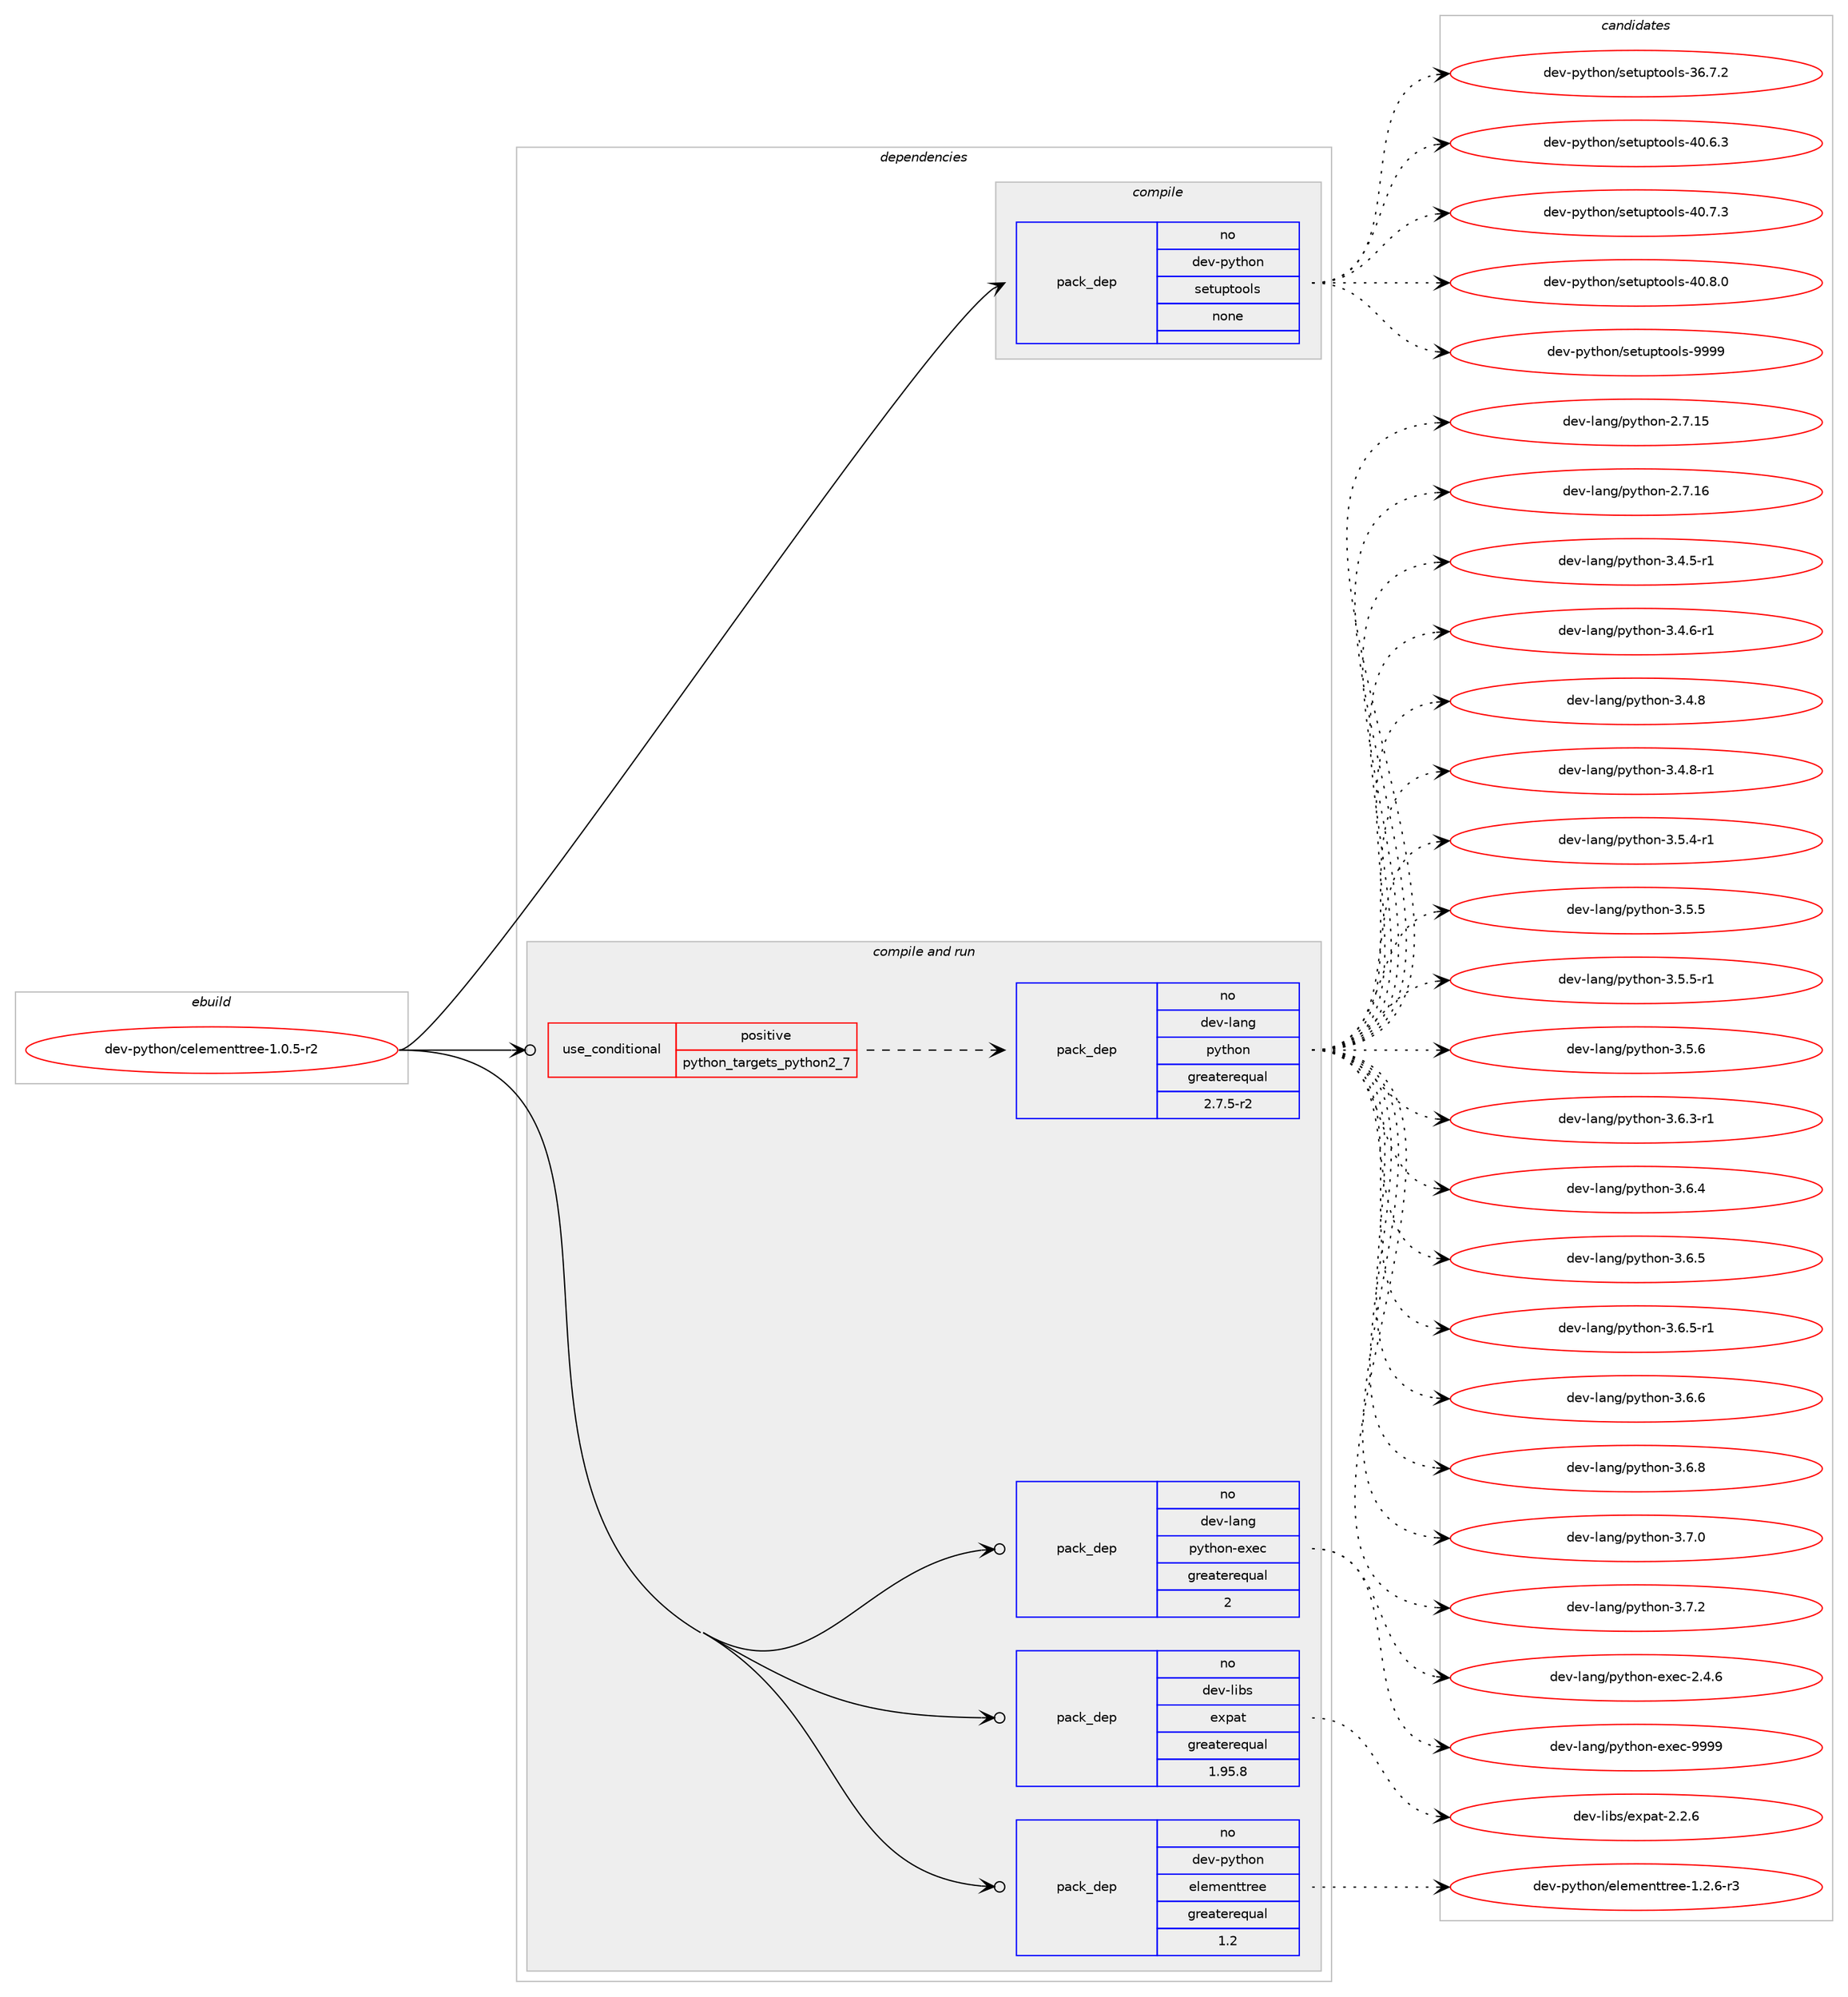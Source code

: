 digraph prolog {

# *************
# Graph options
# *************

newrank=true;
concentrate=true;
compound=true;
graph [rankdir=LR,fontname=Helvetica,fontsize=10,ranksep=1.5];#, ranksep=2.5, nodesep=0.2];
edge  [arrowhead=vee];
node  [fontname=Helvetica,fontsize=10];

# **********
# The ebuild
# **********

subgraph cluster_leftcol {
color=gray;
rank=same;
label=<<i>ebuild</i>>;
id [label="dev-python/celementtree-1.0.5-r2", color=red, width=4, href="../dev-python/celementtree-1.0.5-r2.svg"];
}

# ****************
# The dependencies
# ****************

subgraph cluster_midcol {
color=gray;
label=<<i>dependencies</i>>;
subgraph cluster_compile {
fillcolor="#eeeeee";
style=filled;
label=<<i>compile</i>>;
subgraph pack1007281 {
dependency1402642 [label=<<TABLE BORDER="0" CELLBORDER="1" CELLSPACING="0" CELLPADDING="4" WIDTH="220"><TR><TD ROWSPAN="6" CELLPADDING="30">pack_dep</TD></TR><TR><TD WIDTH="110">no</TD></TR><TR><TD>dev-python</TD></TR><TR><TD>setuptools</TD></TR><TR><TD>none</TD></TR><TR><TD></TD></TR></TABLE>>, shape=none, color=blue];
}
id:e -> dependency1402642:w [weight=20,style="solid",arrowhead="vee"];
}
subgraph cluster_compileandrun {
fillcolor="#eeeeee";
style=filled;
label=<<i>compile and run</i>>;
subgraph cond372126 {
dependency1402643 [label=<<TABLE BORDER="0" CELLBORDER="1" CELLSPACING="0" CELLPADDING="4"><TR><TD ROWSPAN="3" CELLPADDING="10">use_conditional</TD></TR><TR><TD>positive</TD></TR><TR><TD>python_targets_python2_7</TD></TR></TABLE>>, shape=none, color=red];
subgraph pack1007282 {
dependency1402644 [label=<<TABLE BORDER="0" CELLBORDER="1" CELLSPACING="0" CELLPADDING="4" WIDTH="220"><TR><TD ROWSPAN="6" CELLPADDING="30">pack_dep</TD></TR><TR><TD WIDTH="110">no</TD></TR><TR><TD>dev-lang</TD></TR><TR><TD>python</TD></TR><TR><TD>greaterequal</TD></TR><TR><TD>2.7.5-r2</TD></TR></TABLE>>, shape=none, color=blue];
}
dependency1402643:e -> dependency1402644:w [weight=20,style="dashed",arrowhead="vee"];
}
id:e -> dependency1402643:w [weight=20,style="solid",arrowhead="odotvee"];
subgraph pack1007283 {
dependency1402645 [label=<<TABLE BORDER="0" CELLBORDER="1" CELLSPACING="0" CELLPADDING="4" WIDTH="220"><TR><TD ROWSPAN="6" CELLPADDING="30">pack_dep</TD></TR><TR><TD WIDTH="110">no</TD></TR><TR><TD>dev-lang</TD></TR><TR><TD>python-exec</TD></TR><TR><TD>greaterequal</TD></TR><TR><TD>2</TD></TR></TABLE>>, shape=none, color=blue];
}
id:e -> dependency1402645:w [weight=20,style="solid",arrowhead="odotvee"];
subgraph pack1007284 {
dependency1402646 [label=<<TABLE BORDER="0" CELLBORDER="1" CELLSPACING="0" CELLPADDING="4" WIDTH="220"><TR><TD ROWSPAN="6" CELLPADDING="30">pack_dep</TD></TR><TR><TD WIDTH="110">no</TD></TR><TR><TD>dev-libs</TD></TR><TR><TD>expat</TD></TR><TR><TD>greaterequal</TD></TR><TR><TD>1.95.8</TD></TR></TABLE>>, shape=none, color=blue];
}
id:e -> dependency1402646:w [weight=20,style="solid",arrowhead="odotvee"];
subgraph pack1007285 {
dependency1402647 [label=<<TABLE BORDER="0" CELLBORDER="1" CELLSPACING="0" CELLPADDING="4" WIDTH="220"><TR><TD ROWSPAN="6" CELLPADDING="30">pack_dep</TD></TR><TR><TD WIDTH="110">no</TD></TR><TR><TD>dev-python</TD></TR><TR><TD>elementtree</TD></TR><TR><TD>greaterequal</TD></TR><TR><TD>1.2</TD></TR></TABLE>>, shape=none, color=blue];
}
id:e -> dependency1402647:w [weight=20,style="solid",arrowhead="odotvee"];
}
subgraph cluster_run {
fillcolor="#eeeeee";
style=filled;
label=<<i>run</i>>;
}
}

# **************
# The candidates
# **************

subgraph cluster_choices {
rank=same;
color=gray;
label=<<i>candidates</i>>;

subgraph choice1007281 {
color=black;
nodesep=1;
choice100101118451121211161041111104711510111611711211611111110811545515446554650 [label="dev-python/setuptools-36.7.2", color=red, width=4,href="../dev-python/setuptools-36.7.2.svg"];
choice100101118451121211161041111104711510111611711211611111110811545524846544651 [label="dev-python/setuptools-40.6.3", color=red, width=4,href="../dev-python/setuptools-40.6.3.svg"];
choice100101118451121211161041111104711510111611711211611111110811545524846554651 [label="dev-python/setuptools-40.7.3", color=red, width=4,href="../dev-python/setuptools-40.7.3.svg"];
choice100101118451121211161041111104711510111611711211611111110811545524846564648 [label="dev-python/setuptools-40.8.0", color=red, width=4,href="../dev-python/setuptools-40.8.0.svg"];
choice10010111845112121116104111110471151011161171121161111111081154557575757 [label="dev-python/setuptools-9999", color=red, width=4,href="../dev-python/setuptools-9999.svg"];
dependency1402642:e -> choice100101118451121211161041111104711510111611711211611111110811545515446554650:w [style=dotted,weight="100"];
dependency1402642:e -> choice100101118451121211161041111104711510111611711211611111110811545524846544651:w [style=dotted,weight="100"];
dependency1402642:e -> choice100101118451121211161041111104711510111611711211611111110811545524846554651:w [style=dotted,weight="100"];
dependency1402642:e -> choice100101118451121211161041111104711510111611711211611111110811545524846564648:w [style=dotted,weight="100"];
dependency1402642:e -> choice10010111845112121116104111110471151011161171121161111111081154557575757:w [style=dotted,weight="100"];
}
subgraph choice1007282 {
color=black;
nodesep=1;
choice10010111845108971101034711212111610411111045504655464953 [label="dev-lang/python-2.7.15", color=red, width=4,href="../dev-lang/python-2.7.15.svg"];
choice10010111845108971101034711212111610411111045504655464954 [label="dev-lang/python-2.7.16", color=red, width=4,href="../dev-lang/python-2.7.16.svg"];
choice1001011184510897110103471121211161041111104551465246534511449 [label="dev-lang/python-3.4.5-r1", color=red, width=4,href="../dev-lang/python-3.4.5-r1.svg"];
choice1001011184510897110103471121211161041111104551465246544511449 [label="dev-lang/python-3.4.6-r1", color=red, width=4,href="../dev-lang/python-3.4.6-r1.svg"];
choice100101118451089711010347112121116104111110455146524656 [label="dev-lang/python-3.4.8", color=red, width=4,href="../dev-lang/python-3.4.8.svg"];
choice1001011184510897110103471121211161041111104551465246564511449 [label="dev-lang/python-3.4.8-r1", color=red, width=4,href="../dev-lang/python-3.4.8-r1.svg"];
choice1001011184510897110103471121211161041111104551465346524511449 [label="dev-lang/python-3.5.4-r1", color=red, width=4,href="../dev-lang/python-3.5.4-r1.svg"];
choice100101118451089711010347112121116104111110455146534653 [label="dev-lang/python-3.5.5", color=red, width=4,href="../dev-lang/python-3.5.5.svg"];
choice1001011184510897110103471121211161041111104551465346534511449 [label="dev-lang/python-3.5.5-r1", color=red, width=4,href="../dev-lang/python-3.5.5-r1.svg"];
choice100101118451089711010347112121116104111110455146534654 [label="dev-lang/python-3.5.6", color=red, width=4,href="../dev-lang/python-3.5.6.svg"];
choice1001011184510897110103471121211161041111104551465446514511449 [label="dev-lang/python-3.6.3-r1", color=red, width=4,href="../dev-lang/python-3.6.3-r1.svg"];
choice100101118451089711010347112121116104111110455146544652 [label="dev-lang/python-3.6.4", color=red, width=4,href="../dev-lang/python-3.6.4.svg"];
choice100101118451089711010347112121116104111110455146544653 [label="dev-lang/python-3.6.5", color=red, width=4,href="../dev-lang/python-3.6.5.svg"];
choice1001011184510897110103471121211161041111104551465446534511449 [label="dev-lang/python-3.6.5-r1", color=red, width=4,href="../dev-lang/python-3.6.5-r1.svg"];
choice100101118451089711010347112121116104111110455146544654 [label="dev-lang/python-3.6.6", color=red, width=4,href="../dev-lang/python-3.6.6.svg"];
choice100101118451089711010347112121116104111110455146544656 [label="dev-lang/python-3.6.8", color=red, width=4,href="../dev-lang/python-3.6.8.svg"];
choice100101118451089711010347112121116104111110455146554648 [label="dev-lang/python-3.7.0", color=red, width=4,href="../dev-lang/python-3.7.0.svg"];
choice100101118451089711010347112121116104111110455146554650 [label="dev-lang/python-3.7.2", color=red, width=4,href="../dev-lang/python-3.7.2.svg"];
dependency1402644:e -> choice10010111845108971101034711212111610411111045504655464953:w [style=dotted,weight="100"];
dependency1402644:e -> choice10010111845108971101034711212111610411111045504655464954:w [style=dotted,weight="100"];
dependency1402644:e -> choice1001011184510897110103471121211161041111104551465246534511449:w [style=dotted,weight="100"];
dependency1402644:e -> choice1001011184510897110103471121211161041111104551465246544511449:w [style=dotted,weight="100"];
dependency1402644:e -> choice100101118451089711010347112121116104111110455146524656:w [style=dotted,weight="100"];
dependency1402644:e -> choice1001011184510897110103471121211161041111104551465246564511449:w [style=dotted,weight="100"];
dependency1402644:e -> choice1001011184510897110103471121211161041111104551465346524511449:w [style=dotted,weight="100"];
dependency1402644:e -> choice100101118451089711010347112121116104111110455146534653:w [style=dotted,weight="100"];
dependency1402644:e -> choice1001011184510897110103471121211161041111104551465346534511449:w [style=dotted,weight="100"];
dependency1402644:e -> choice100101118451089711010347112121116104111110455146534654:w [style=dotted,weight="100"];
dependency1402644:e -> choice1001011184510897110103471121211161041111104551465446514511449:w [style=dotted,weight="100"];
dependency1402644:e -> choice100101118451089711010347112121116104111110455146544652:w [style=dotted,weight="100"];
dependency1402644:e -> choice100101118451089711010347112121116104111110455146544653:w [style=dotted,weight="100"];
dependency1402644:e -> choice1001011184510897110103471121211161041111104551465446534511449:w [style=dotted,weight="100"];
dependency1402644:e -> choice100101118451089711010347112121116104111110455146544654:w [style=dotted,weight="100"];
dependency1402644:e -> choice100101118451089711010347112121116104111110455146544656:w [style=dotted,weight="100"];
dependency1402644:e -> choice100101118451089711010347112121116104111110455146554648:w [style=dotted,weight="100"];
dependency1402644:e -> choice100101118451089711010347112121116104111110455146554650:w [style=dotted,weight="100"];
}
subgraph choice1007283 {
color=black;
nodesep=1;
choice1001011184510897110103471121211161041111104510112010199455046524654 [label="dev-lang/python-exec-2.4.6", color=red, width=4,href="../dev-lang/python-exec-2.4.6.svg"];
choice10010111845108971101034711212111610411111045101120101994557575757 [label="dev-lang/python-exec-9999", color=red, width=4,href="../dev-lang/python-exec-9999.svg"];
dependency1402645:e -> choice1001011184510897110103471121211161041111104510112010199455046524654:w [style=dotted,weight="100"];
dependency1402645:e -> choice10010111845108971101034711212111610411111045101120101994557575757:w [style=dotted,weight="100"];
}
subgraph choice1007284 {
color=black;
nodesep=1;
choice10010111845108105981154710112011297116455046504654 [label="dev-libs/expat-2.2.6", color=red, width=4,href="../dev-libs/expat-2.2.6.svg"];
dependency1402646:e -> choice10010111845108105981154710112011297116455046504654:w [style=dotted,weight="100"];
}
subgraph choice1007285 {
color=black;
nodesep=1;
choice10010111845112121116104111110471011081011091011101161161141011014549465046544511451 [label="dev-python/elementtree-1.2.6-r3", color=red, width=4,href="../dev-python/elementtree-1.2.6-r3.svg"];
dependency1402647:e -> choice10010111845112121116104111110471011081011091011101161161141011014549465046544511451:w [style=dotted,weight="100"];
}
}

}
